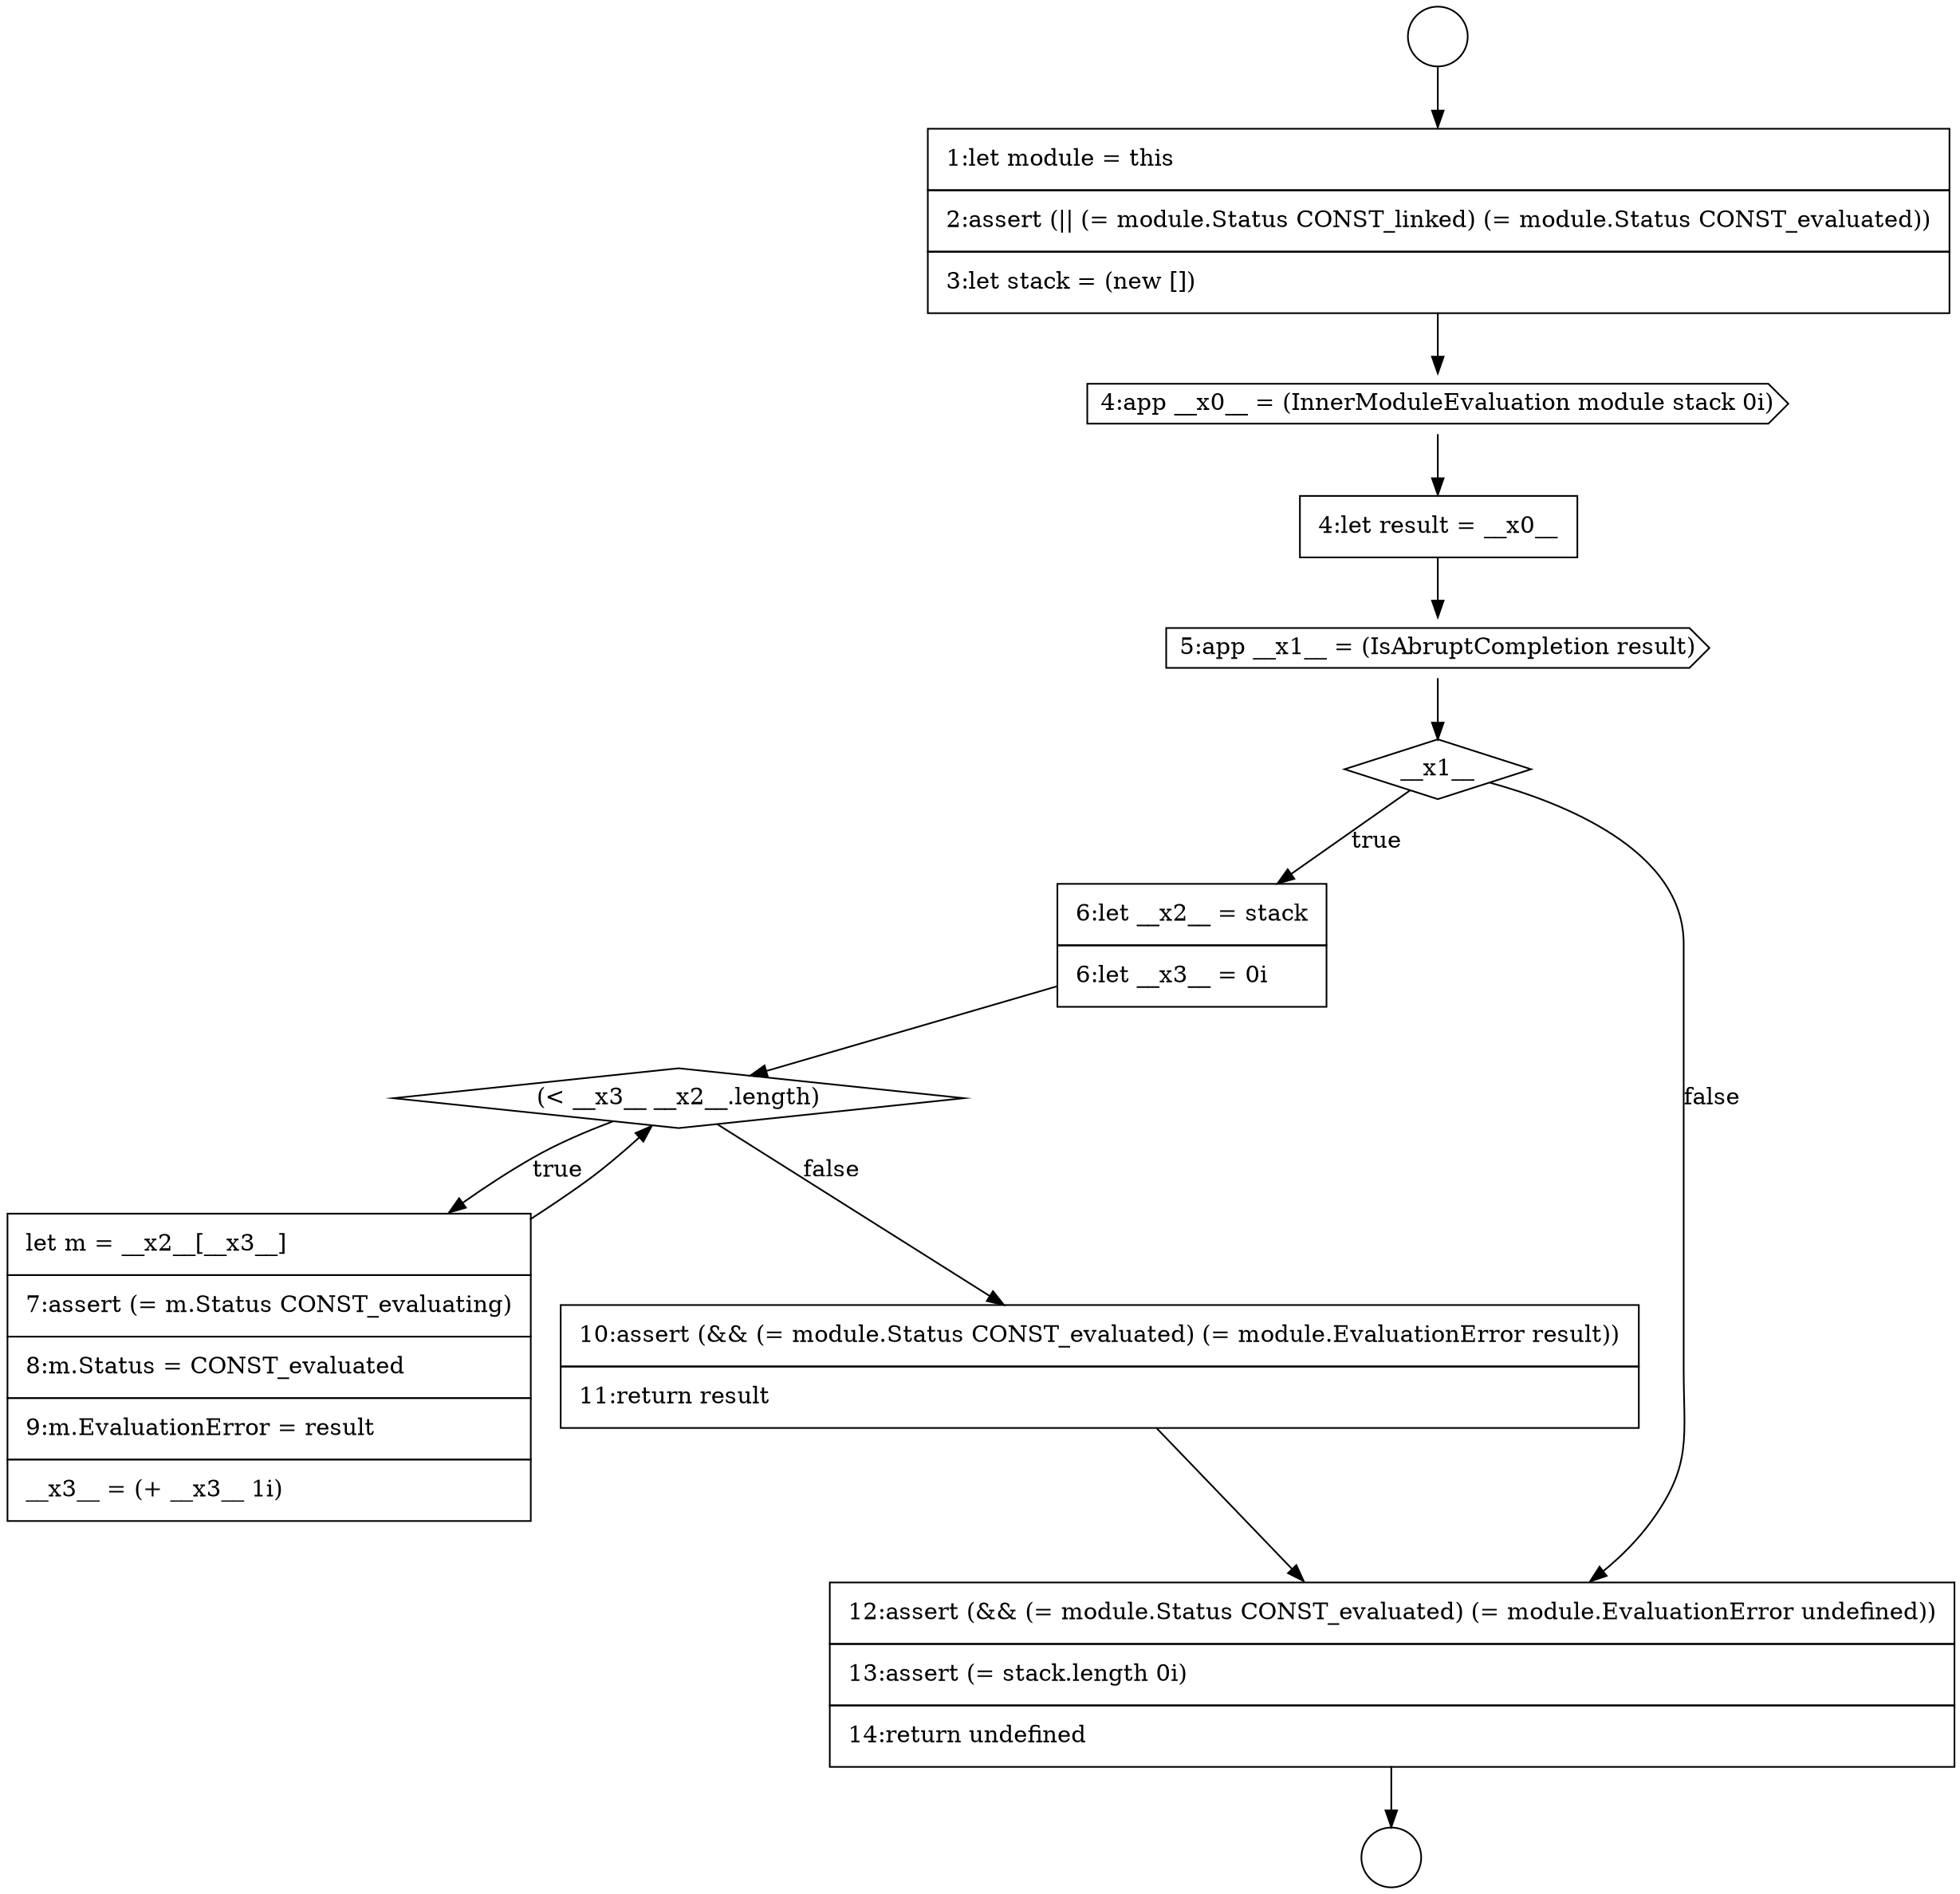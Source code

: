 digraph {
  node10944 [shape=none, margin=0, label=<<font color="black">
    <table border="0" cellborder="1" cellspacing="0" cellpadding="10">
      <tr><td align="left">1:let module = this</td></tr>
      <tr><td align="left">2:assert (|| (= module.Status CONST_linked) (= module.Status CONST_evaluated))</td></tr>
      <tr><td align="left">3:let stack = (new [])</td></tr>
    </table>
  </font>> color="black" fillcolor="white" style=filled]
  node10945 [shape=cds, label=<<font color="black">4:app __x0__ = (InnerModuleEvaluation module stack 0i)</font>> color="black" fillcolor="white" style=filled]
  node10950 [shape=diamond, label=<<font color="black">(&lt; __x3__ __x2__.length)</font>> color="black" fillcolor="white" style=filled]
  node10946 [shape=none, margin=0, label=<<font color="black">
    <table border="0" cellborder="1" cellspacing="0" cellpadding="10">
      <tr><td align="left">4:let result = __x0__</td></tr>
    </table>
  </font>> color="black" fillcolor="white" style=filled]
  node10951 [shape=none, margin=0, label=<<font color="black">
    <table border="0" cellborder="1" cellspacing="0" cellpadding="10">
      <tr><td align="left">let m = __x2__[__x3__]</td></tr>
      <tr><td align="left">7:assert (= m.Status CONST_evaluating)</td></tr>
      <tr><td align="left">8:m.Status = CONST_evaluated</td></tr>
      <tr><td align="left">9:m.EvaluationError = result</td></tr>
      <tr><td align="left">__x3__ = (+ __x3__ 1i)</td></tr>
    </table>
  </font>> color="black" fillcolor="white" style=filled]
  node10942 [shape=circle label=" " color="black" fillcolor="white" style=filled]
  node10952 [shape=none, margin=0, label=<<font color="black">
    <table border="0" cellborder="1" cellspacing="0" cellpadding="10">
      <tr><td align="left">10:assert (&amp;&amp; (= module.Status CONST_evaluated) (= module.EvaluationError result))</td></tr>
      <tr><td align="left">11:return result</td></tr>
    </table>
  </font>> color="black" fillcolor="white" style=filled]
  node10949 [shape=none, margin=0, label=<<font color="black">
    <table border="0" cellborder="1" cellspacing="0" cellpadding="10">
      <tr><td align="left">6:let __x2__ = stack</td></tr>
      <tr><td align="left">6:let __x3__ = 0i</td></tr>
    </table>
  </font>> color="black" fillcolor="white" style=filled]
  node10943 [shape=circle label=" " color="black" fillcolor="white" style=filled]
  node10947 [shape=cds, label=<<font color="black">5:app __x1__ = (IsAbruptCompletion result)</font>> color="black" fillcolor="white" style=filled]
  node10948 [shape=diamond, label=<<font color="black">__x1__</font>> color="black" fillcolor="white" style=filled]
  node10953 [shape=none, margin=0, label=<<font color="black">
    <table border="0" cellborder="1" cellspacing="0" cellpadding="10">
      <tr><td align="left">12:assert (&amp;&amp; (= module.Status CONST_evaluated) (= module.EvaluationError undefined))</td></tr>
      <tr><td align="left">13:assert (= stack.length 0i)</td></tr>
      <tr><td align="left">14:return undefined</td></tr>
    </table>
  </font>> color="black" fillcolor="white" style=filled]
  node10942 -> node10944 [ color="black"]
  node10948 -> node10949 [label=<<font color="black">true</font>> color="black"]
  node10948 -> node10953 [label=<<font color="black">false</font>> color="black"]
  node10944 -> node10945 [ color="black"]
  node10945 -> node10946 [ color="black"]
  node10950 -> node10951 [label=<<font color="black">true</font>> color="black"]
  node10950 -> node10952 [label=<<font color="black">false</font>> color="black"]
  node10951 -> node10950 [ color="black"]
  node10946 -> node10947 [ color="black"]
  node10952 -> node10953 [ color="black"]
  node10947 -> node10948 [ color="black"]
  node10953 -> node10943 [ color="black"]
  node10949 -> node10950 [ color="black"]
}
